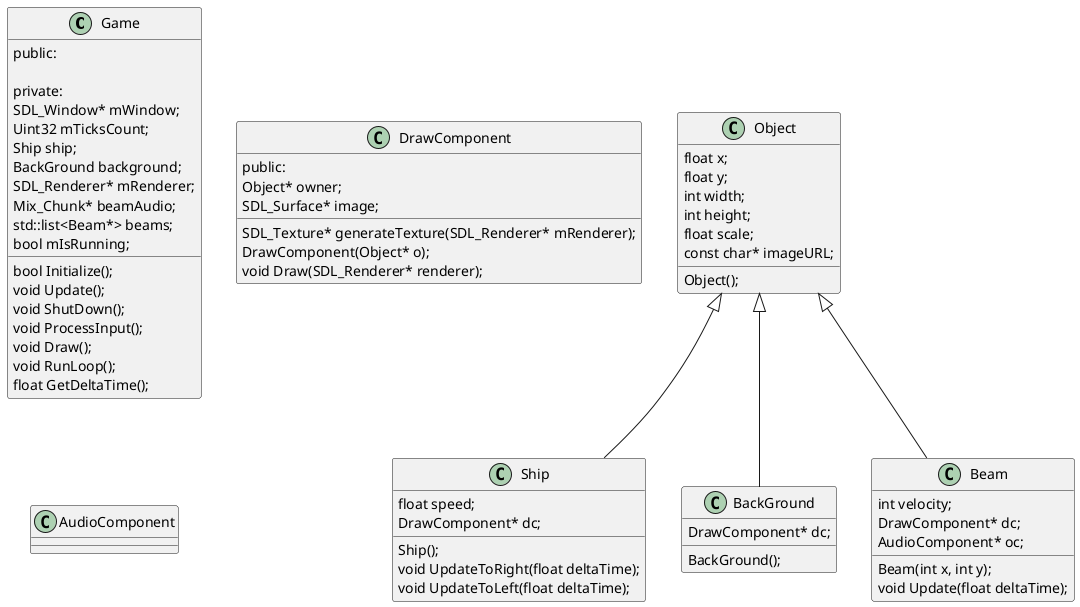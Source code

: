 @startuml

class Game {
    public:
    bool Initialize();
    void Update();
    void ShutDown();
    void ProcessInput();
    void Draw();
    void RunLoop();
    float GetDeltaTime();

    private:
        SDL_Window* mWindow;
        Uint32 mTicksCount;
        Ship ship;
        BackGround background;
        SDL_Renderer* mRenderer;
        Mix_Chunk* beamAudio;
        std::list<Beam*> beams;
        bool mIsRunning;
}
class Object {
    Object();
    float x;
    float y;
    int width;
    int height;
    float scale;
    const char* imageURL;
}
class Ship extends Object {
    Ship();
    float speed;
    void UpdateToRight(float deltaTime);
    void UpdateToLeft(float deltaTime);
    DrawComponent* dc;
}
class BackGround extends Object {
    BackGround();
    DrawComponent* dc;
}
class Beam extends Object {
    Beam(int x, int y);
    int velocity;
    void Update(float deltaTime);
    DrawComponent* dc;
    AudioComponent* oc;
}

class DrawComponent {
    public:
        Object* owner;
        SDL_Surface* image;
        SDL_Texture* generateTexture(SDL_Renderer* mRenderer);
        DrawComponent(Object* o);
        void Draw(SDL_Renderer* renderer);
}

class AudioComponent {
}

@enduml

